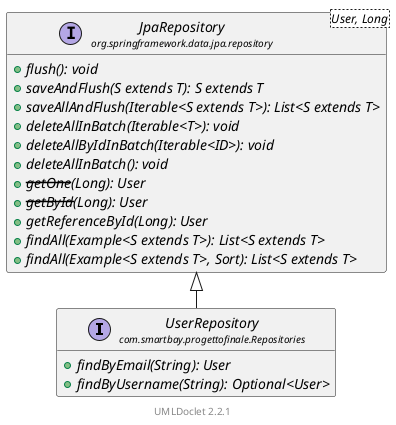 @startuml
    ' Copyright to this UML and generated images belongs to the author of the corresponding Java sources.

    ' This UML was generated by UMLDoclet (C) Copyright 2016-2025 Talsma ICT.
    ' UMLDoclet 2.2.1 is licensed under the Apache License, version 2.0
    ' and contains parts of PlantUML 1.2024.7 (ASL) Copyright 2009-2025, Arnaud Roques.

    !pragma layout smetana

    set namespaceSeparator none
    hide empty fields
    hide empty methods

    interface "<size:14>UserRepository\n<size:10>com.smartbay.progettofinale.Repositories" as com.smartbay.progettofinale.Repositories.UserRepository [[UserRepository.html]] {
        {abstract} +findByEmail(String): User
        {abstract} +findByUsername(String): Optional<User>
    }

    interface "<size:14>JpaRepository\n<size:10>org.springframework.data.jpa.repository" as org.springframework.data.jpa.repository.JpaRepository<User, Long> {
        {abstract} +flush(): void
        {abstract} +saveAndFlush(S extends T): S extends T
        {abstract} +saveAllAndFlush(Iterable<S extends T>): List<S extends T>
        {abstract} +deleteAllInBatch(Iterable<T>): void
        {abstract} +deleteAllByIdInBatch(Iterable<ID>): void
        {abstract} +deleteAllInBatch(): void
        {abstract} +--getOne--(Long): User
        {abstract} +--getById--(Long): User
        {abstract} +getReferenceById(Long): User
        {abstract} +findAll(Example<S extends T>): List<S extends T>
        {abstract} +findAll(Example<S extends T>, Sort): List<S extends T>
    }

    org.springframework.data.jpa.repository.JpaRepository <|-- com.smartbay.progettofinale.Repositories.UserRepository

    <style>
        footer {
            HyperLinkColor #8
            HyperLinkUnderlineThickness 0
        }
    </style>
    footer \n[[https://github.com/talsma-ict/umldoclet UMLDoclet 2.2.1]]
    ' Generated 2025-08-29T16:57:39.279936879+02:00[Europe/Rome]
@enduml
